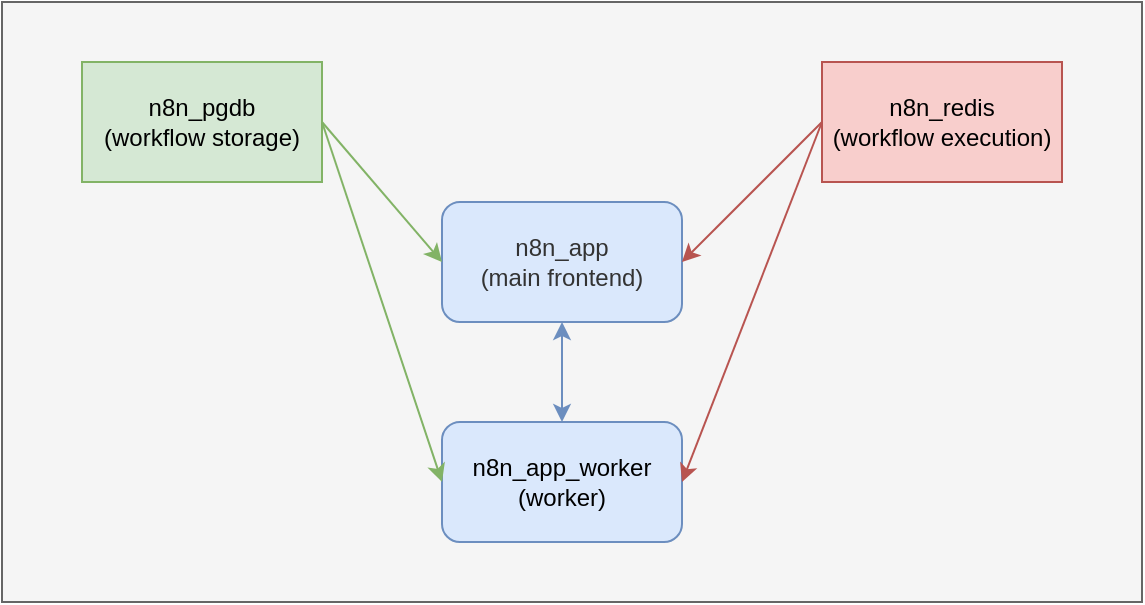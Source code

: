 <mxfile version="14.4.3" type="device" pages="2"><diagram id="-QcC0lhbOwZhSlwjNyxc" name="Main"><mxGraphModel dx="1422" dy="822" grid="1" gridSize="10" guides="1" tooltips="1" connect="1" arrows="1" fold="1" page="1" pageScale="1" pageWidth="1169" pageHeight="827" math="0" shadow="0"><root><mxCell id="0"/><mxCell id="1" parent="0"/><mxCell id="9Bk2QJ4iWClyBmJW72qa-12" value="" style="rounded=0;whiteSpace=wrap;html=1;strokeColor=#666666;fillColor=#f5f5f5;fontColor=#333333;" vertex="1" parent="1"><mxGeometry x="160" y="70" width="570" height="300" as="geometry"/></mxCell><mxCell id="9Bk2QJ4iWClyBmJW72qa-1" value="&lt;font color=&quot;#333333&quot;&gt;n8n_app&lt;br&gt;(main frontend)&lt;/font&gt;" style="rounded=1;whiteSpace=wrap;html=1;fillColor=#dae8fc;strokeColor=#6c8ebf;" vertex="1" parent="1"><mxGeometry x="380" y="170" width="120" height="60" as="geometry"/></mxCell><mxCell id="9Bk2QJ4iWClyBmJW72qa-2" value="n8n_app_worker&lt;br&gt;(worker)" style="rounded=1;whiteSpace=wrap;html=1;fillColor=#dae8fc;strokeColor=#6c8ebf;" vertex="1" parent="1"><mxGeometry x="380" y="280" width="120" height="60" as="geometry"/></mxCell><mxCell id="9Bk2QJ4iWClyBmJW72qa-3" value="" style="endArrow=classic;startArrow=classic;html=1;entryX=0.5;entryY=1;entryDx=0;entryDy=0;exitX=0.5;exitY=0;exitDx=0;exitDy=0;fillColor=#dae8fc;strokeColor=#6c8ebf;" edge="1" parent="1" source="9Bk2QJ4iWClyBmJW72qa-2" target="9Bk2QJ4iWClyBmJW72qa-1"><mxGeometry width="50" height="50" relative="1" as="geometry"><mxPoint x="439.5" y="290" as="sourcePoint"/><mxPoint x="439.5" y="240" as="targetPoint"/></mxGeometry></mxCell><mxCell id="9Bk2QJ4iWClyBmJW72qa-4" value="n8n_redis&lt;br&gt;(workflow execution)" style="rounded=0;whiteSpace=wrap;html=1;fillColor=#f8cecc;strokeColor=#b85450;" vertex="1" parent="1"><mxGeometry x="570" y="100" width="120" height="60" as="geometry"/></mxCell><mxCell id="9Bk2QJ4iWClyBmJW72qa-6" value="" style="endArrow=classic;html=1;exitX=0;exitY=0.5;exitDx=0;exitDy=0;entryX=1;entryY=0.5;entryDx=0;entryDy=0;fillColor=#f8cecc;strokeColor=#b85450;" edge="1" parent="1" source="9Bk2QJ4iWClyBmJW72qa-4" target="9Bk2QJ4iWClyBmJW72qa-1"><mxGeometry width="50" height="50" relative="1" as="geometry"><mxPoint x="640" y="230" as="sourcePoint"/><mxPoint x="530" y="200" as="targetPoint"/></mxGeometry></mxCell><mxCell id="9Bk2QJ4iWClyBmJW72qa-7" value="" style="endArrow=classic;html=1;exitX=0;exitY=0.5;exitDx=0;exitDy=0;entryX=1;entryY=0.5;entryDx=0;entryDy=0;fillColor=#f8cecc;strokeColor=#b85450;" edge="1" parent="1" source="9Bk2QJ4iWClyBmJW72qa-4" target="9Bk2QJ4iWClyBmJW72qa-2"><mxGeometry width="50" height="50" relative="1" as="geometry"><mxPoint x="680" y="310" as="sourcePoint"/><mxPoint x="530" y="310" as="targetPoint"/></mxGeometry></mxCell><mxCell id="9Bk2QJ4iWClyBmJW72qa-8" value="n8n_pgdb&lt;br&gt;(workflow storage)" style="rounded=0;whiteSpace=wrap;html=1;fillColor=#d5e8d4;strokeColor=#82b366;" vertex="1" parent="1"><mxGeometry x="200" y="100" width="120" height="60" as="geometry"/></mxCell><mxCell id="9Bk2QJ4iWClyBmJW72qa-10" value="" style="endArrow=classic;html=1;exitX=1;exitY=0.5;exitDx=0;exitDy=0;entryX=0;entryY=0.5;entryDx=0;entryDy=0;fillColor=#d5e8d4;strokeColor=#82b366;" edge="1" parent="1" source="9Bk2QJ4iWClyBmJW72qa-8" target="9Bk2QJ4iWClyBmJW72qa-1"><mxGeometry width="50" height="50" relative="1" as="geometry"><mxPoint x="260" y="200" as="sourcePoint"/><mxPoint x="310" y="150" as="targetPoint"/></mxGeometry></mxCell><mxCell id="9Bk2QJ4iWClyBmJW72qa-11" value="" style="endArrow=classic;html=1;exitX=1;exitY=0.5;exitDx=0;exitDy=0;entryX=0;entryY=0.5;entryDx=0;entryDy=0;fillColor=#d5e8d4;strokeColor=#82b366;" edge="1" parent="1" source="9Bk2QJ4iWClyBmJW72qa-8" target="9Bk2QJ4iWClyBmJW72qa-2"><mxGeometry width="50" height="50" relative="1" as="geometry"><mxPoint x="200" y="340" as="sourcePoint"/><mxPoint x="250" y="290" as="targetPoint"/></mxGeometry></mxCell></root></mxGraphModel></diagram><diagram name="PostgreSQL replica" id="XPGttY9_gf267rG1S7hr"><mxGraphModel dx="1422" dy="822" grid="1" gridSize="10" guides="1" tooltips="1" connect="1" arrows="1" fold="1" page="1" pageScale="1" pageWidth="1169" pageHeight="827" math="0" shadow="0"><root><mxCell id="uOfFZYC09avyJU5aAQE5-0"/><mxCell id="uOfFZYC09avyJU5aAQE5-1" parent="uOfFZYC09avyJU5aAQE5-0"/><mxCell id="uOfFZYC09avyJU5aAQE5-2" value="" style="rounded=0;whiteSpace=wrap;html=1;strokeColor=#666666;fillColor=#f5f5f5;fontColor=#333333;" vertex="1" parent="uOfFZYC09avyJU5aAQE5-1"><mxGeometry x="30" y="70" width="810" height="300" as="geometry"/></mxCell><mxCell id="uOfFZYC09avyJU5aAQE5-3" value="&lt;font color=&quot;#333333&quot;&gt;n8n_app&lt;br&gt;(main frontend)&lt;/font&gt;" style="rounded=1;whiteSpace=wrap;html=1;fillColor=#dae8fc;strokeColor=#6c8ebf;" vertex="1" parent="uOfFZYC09avyJU5aAQE5-1"><mxGeometry x="465" y="110" width="120" height="60" as="geometry"/></mxCell><mxCell id="uOfFZYC09avyJU5aAQE5-4" value="n8n_app_worker&lt;br&gt;(worker)" style="rounded=1;whiteSpace=wrap;html=1;fillColor=#dae8fc;strokeColor=#6c8ebf;" vertex="1" parent="uOfFZYC09avyJU5aAQE5-1"><mxGeometry x="465" y="280" width="120" height="60" as="geometry"/></mxCell><mxCell id="uOfFZYC09avyJU5aAQE5-5" value="" style="endArrow=classic;startArrow=classic;html=1;entryX=0.5;entryY=1;entryDx=0;entryDy=0;exitX=0.5;exitY=0;exitDx=0;exitDy=0;fillColor=#dae8fc;strokeColor=#6c8ebf;" edge="1" parent="uOfFZYC09avyJU5aAQE5-1" source="uOfFZYC09avyJU5aAQE5-4" target="uOfFZYC09avyJU5aAQE5-3"><mxGeometry width="50" height="50" relative="1" as="geometry"><mxPoint x="439.5" y="290" as="sourcePoint"/><mxPoint x="439.5" y="240" as="targetPoint"/></mxGeometry></mxCell><mxCell id="uOfFZYC09avyJU5aAQE5-6" value="n8n_redis&lt;br&gt;(workflow execution)" style="rounded=0;whiteSpace=wrap;html=1;fillColor=#f8cecc;strokeColor=#b85450;" vertex="1" parent="uOfFZYC09avyJU5aAQE5-1"><mxGeometry x="690" y="190" width="120" height="60" as="geometry"/></mxCell><mxCell id="uOfFZYC09avyJU5aAQE5-7" value="" style="endArrow=classic;html=1;exitX=0;exitY=0.5;exitDx=0;exitDy=0;entryX=1;entryY=0.5;entryDx=0;entryDy=0;fillColor=#f8cecc;strokeColor=#b85450;" edge="1" parent="uOfFZYC09avyJU5aAQE5-1" source="uOfFZYC09avyJU5aAQE5-6" target="uOfFZYC09avyJU5aAQE5-3"><mxGeometry width="50" height="50" relative="1" as="geometry"><mxPoint x="640" y="230" as="sourcePoint"/><mxPoint x="530" y="200" as="targetPoint"/></mxGeometry></mxCell><mxCell id="uOfFZYC09avyJU5aAQE5-8" value="" style="endArrow=classic;html=1;exitX=0;exitY=0.5;exitDx=0;exitDy=0;entryX=1;entryY=0.5;entryDx=0;entryDy=0;fillColor=#f8cecc;strokeColor=#b85450;" edge="1" parent="uOfFZYC09avyJU5aAQE5-1" source="uOfFZYC09avyJU5aAQE5-6" target="uOfFZYC09avyJU5aAQE5-4"><mxGeometry width="50" height="50" relative="1" as="geometry"><mxPoint x="680" y="310" as="sourcePoint"/><mxPoint x="530" y="310" as="targetPoint"/></mxGeometry></mxCell><mxCell id="uOfFZYC09avyJU5aAQE5-9" value="n8n_pgdb&lt;br&gt;(workflow storage)" style="rounded=0;whiteSpace=wrap;html=1;fillColor=#d5e8d4;strokeColor=#82b366;" vertex="1" parent="uOfFZYC09avyJU5aAQE5-1"><mxGeometry x="70" y="110" width="120" height="60" as="geometry"/></mxCell><mxCell id="uOfFZYC09avyJU5aAQE5-12" value="n8n_pgdb_replica&lt;br&gt;(replica)" style="rounded=0;whiteSpace=wrap;html=1;fillColor=#d5e8d4;strokeColor=#82b366;" vertex="1" parent="uOfFZYC09avyJU5aAQE5-1"><mxGeometry x="70" y="280" width="120" height="60" as="geometry"/></mxCell><mxCell id="uOfFZYC09avyJU5aAQE5-13" value="n8n_pgpool&lt;br&gt;(workflow storage)" style="rounded=0;whiteSpace=wrap;html=1;fillColor=#d5e8d4;strokeColor=#82b366;" vertex="1" parent="uOfFZYC09avyJU5aAQE5-1"><mxGeometry x="270" y="190" width="120" height="60" as="geometry"/></mxCell><mxCell id="uOfFZYC09avyJU5aAQE5-14" value="" style="endArrow=classic;html=1;exitX=1;exitY=0.5;exitDx=0;exitDy=0;entryX=0;entryY=0.5;entryDx=0;entryDy=0;fillColor=#d5e8d4;strokeColor=#82b366;" edge="1" parent="uOfFZYC09avyJU5aAQE5-1" source="uOfFZYC09avyJU5aAQE5-13" target="uOfFZYC09avyJU5aAQE5-3"><mxGeometry width="50" height="50" relative="1" as="geometry"><mxPoint x="390" y="230" as="sourcePoint"/><mxPoint x="440" y="180" as="targetPoint"/></mxGeometry></mxCell><mxCell id="uOfFZYC09avyJU5aAQE5-15" value="" style="endArrow=classic;html=1;exitX=1;exitY=0.5;exitDx=0;exitDy=0;entryX=0;entryY=0.5;entryDx=0;entryDy=0;fillColor=#d5e8d4;strokeColor=#82b366;" edge="1" parent="uOfFZYC09avyJU5aAQE5-1" source="uOfFZYC09avyJU5aAQE5-13" target="uOfFZYC09avyJU5aAQE5-4"><mxGeometry width="50" height="50" relative="1" as="geometry"><mxPoint x="370" y="350" as="sourcePoint"/><mxPoint x="420" y="300" as="targetPoint"/></mxGeometry></mxCell><mxCell id="uOfFZYC09avyJU5aAQE5-16" value="" style="endArrow=classic;startArrow=classic;html=1;entryX=0.5;entryY=1;entryDx=0;entryDy=0;exitX=0.5;exitY=0;exitDx=0;exitDy=0;fillColor=#d5e8d4;strokeColor=#82b366;" edge="1" parent="uOfFZYC09avyJU5aAQE5-1" source="uOfFZYC09avyJU5aAQE5-12" target="uOfFZYC09avyJU5aAQE5-9"><mxGeometry width="50" height="50" relative="1" as="geometry"><mxPoint x="110" y="240" as="sourcePoint"/><mxPoint x="160" y="190" as="targetPoint"/></mxGeometry></mxCell><mxCell id="uOfFZYC09avyJU5aAQE5-19" value="" style="endArrow=classic;startArrow=classic;html=1;exitX=1;exitY=0.5;exitDx=0;exitDy=0;entryX=0;entryY=0.5;entryDx=0;entryDy=0;fillColor=#d5e8d4;strokeColor=#82b366;" edge="1" parent="uOfFZYC09avyJU5aAQE5-1" source="uOfFZYC09avyJU5aAQE5-9" target="uOfFZYC09avyJU5aAQE5-13"><mxGeometry width="50" height="50" relative="1" as="geometry"><mxPoint x="220" y="200" as="sourcePoint"/><mxPoint x="270" y="150" as="targetPoint"/></mxGeometry></mxCell><mxCell id="uOfFZYC09avyJU5aAQE5-20" value="" style="endArrow=classic;startArrow=classic;html=1;exitX=1;exitY=0.5;exitDx=0;exitDy=0;entryX=0;entryY=0.5;entryDx=0;entryDy=0;fillColor=#d5e8d4;strokeColor=#82b366;" edge="1" parent="uOfFZYC09avyJU5aAQE5-1" source="uOfFZYC09avyJU5aAQE5-12" target="uOfFZYC09avyJU5aAQE5-13"><mxGeometry width="50" height="50" relative="1" as="geometry"><mxPoint x="230" y="340" as="sourcePoint"/><mxPoint x="280" y="290" as="targetPoint"/></mxGeometry></mxCell></root></mxGraphModel></diagram></mxfile>